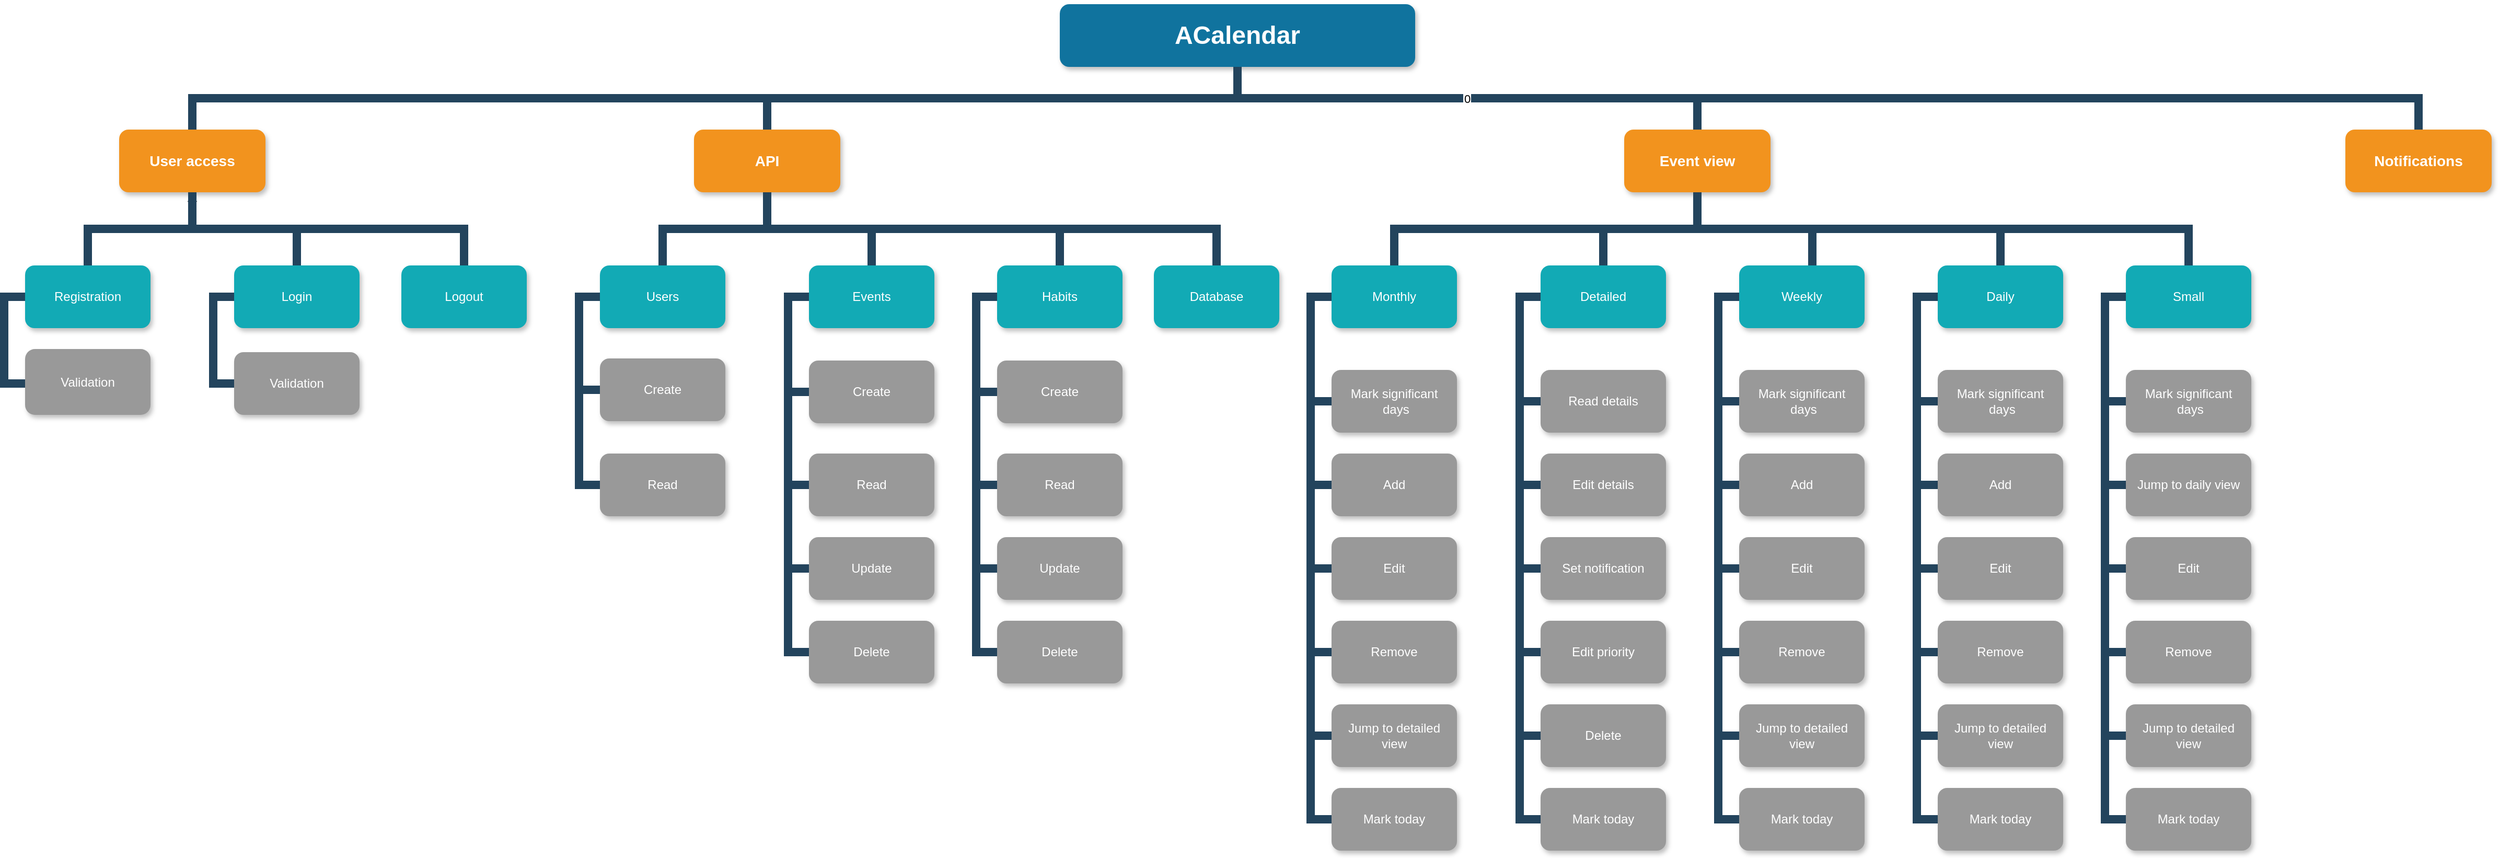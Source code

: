 <mxfile version="15.3.1" type="github">
  <diagram name="Page-1" id="64c3da0e-402f-94eb-ee01-a36477274f13">
    <mxGraphModel dx="3683" dy="1094" grid="1" gridSize="10" guides="1" tooltips="1" connect="1" arrows="1" fold="1" page="1" pageScale="1" pageWidth="1169" pageHeight="826" background="none" math="0" shadow="0">
      <root>
        <mxCell id="0" />
        <mxCell id="1" parent="0" />
        <mxCell id="2" value="ACalendar" style="whiteSpace=wrap;rounded=1;shadow=1;fillColor=#10739E;strokeColor=none;fontColor=#FFFFFF;fontStyle=1;fontSize=24" parent="1" vertex="1">
          <mxGeometry x="1000" y="50" width="340" height="60" as="geometry" />
        </mxCell>
        <mxCell id="3" value="User access" style="whiteSpace=wrap;rounded=1;fillColor=#F2931E;strokeColor=none;shadow=1;fontColor=#FFFFFF;fontStyle=1;fontSize=14" parent="1" vertex="1">
          <mxGeometry x="100" y="170.0" width="140" height="60" as="geometry" />
        </mxCell>
        <mxCell id="4" value="API" style="whiteSpace=wrap;rounded=1;fillColor=#F2931E;strokeColor=none;shadow=1;fontColor=#FFFFFF;fontStyle=1;fontSize=14" parent="1" vertex="1">
          <mxGeometry x="650" y="170.0" width="140" height="60" as="geometry" />
        </mxCell>
        <mxCell id="6" value="Notifications" style="whiteSpace=wrap;rounded=1;fillColor=#F2931E;strokeColor=none;shadow=1;fontColor=#FFFFFF;fontStyle=1;fontSize=14" parent="1" vertex="1">
          <mxGeometry x="2230" y="170.0" width="140" height="60" as="geometry" />
        </mxCell>
        <mxCell id="7" value="Event view" style="whiteSpace=wrap;rounded=1;fillColor=#F2931E;strokeColor=none;shadow=1;fontColor=#FFFFFF;fontStyle=1;fontSize=14" parent="1" vertex="1">
          <mxGeometry x="1540" y="170.0" width="140" height="60" as="geometry" />
        </mxCell>
        <mxCell id="10" value="Registration" style="whiteSpace=wrap;rounded=1;fillColor=#12AAB5;strokeColor=none;shadow=1;fontColor=#FFFFFF;" parent="1" vertex="1">
          <mxGeometry x="10" y="300.0" width="120" height="60" as="geometry" />
        </mxCell>
        <mxCell id="nAfZ405JJpA0r1wolxKX-299" value="" style="edgeStyle=orthogonalEdgeStyle;rounded=0;orthogonalLoop=1;jettySize=auto;html=1;" edge="1" parent="1" source="12" target="3">
          <mxGeometry relative="1" as="geometry" />
        </mxCell>
        <mxCell id="12" value="Login" style="whiteSpace=wrap;rounded=1;fillColor=#12AAB5;strokeColor=none;shadow=1;fontColor=#FFFFFF;" parent="1" vertex="1">
          <mxGeometry x="210" y="300.0" width="120" height="60" as="geometry" />
        </mxCell>
        <mxCell id="24" value="Validation" style="whiteSpace=wrap;rounded=1;fillColor=#999999;strokeColor=none;shadow=1;fontColor=#FFFFFF;fontStyle=0" parent="1" vertex="1">
          <mxGeometry x="10" y="380" width="120" height="63" as="geometry" />
        </mxCell>
        <mxCell id="38" value="Validation" style="whiteSpace=wrap;rounded=1;fillColor=#999999;strokeColor=none;shadow=1;fontColor=#FFFFFF;fontStyle=0" parent="1" vertex="1">
          <mxGeometry x="210.0" y="383.0" width="120" height="60" as="geometry" />
        </mxCell>
        <mxCell id="43" value="Users" style="whiteSpace=wrap;rounded=1;fillColor=#12AAB5;strokeColor=none;shadow=1;fontColor=#FFFFFF;" parent="1" vertex="1">
          <mxGeometry x="560.0" y="300.0" width="120" height="60" as="geometry" />
        </mxCell>
        <mxCell id="44" value="Events" style="whiteSpace=wrap;rounded=1;fillColor=#12AAB5;strokeColor=none;shadow=1;fontColor=#FFFFFF;" parent="1" vertex="1">
          <mxGeometry x="760.0" y="300.0" width="120" height="60" as="geometry" />
        </mxCell>
        <mxCell id="45" value="Create" style="whiteSpace=wrap;rounded=1;fillColor=#999999;strokeColor=none;shadow=1;fontColor=#FFFFFF;fontStyle=0" parent="1" vertex="1">
          <mxGeometry x="560.0" y="389.0" width="120" height="60" as="geometry" />
        </mxCell>
        <mxCell id="46" value="Read" style="whiteSpace=wrap;rounded=1;fillColor=#999999;strokeColor=none;shadow=1;fontColor=#FFFFFF;fontStyle=0" parent="1" vertex="1">
          <mxGeometry x="560.0" y="480.0" width="120" height="60" as="geometry" />
        </mxCell>
        <mxCell id="50" value="Create" style="whiteSpace=wrap;rounded=1;fillColor=#999999;strokeColor=none;shadow=1;fontColor=#FFFFFF;fontStyle=0" parent="1" vertex="1">
          <mxGeometry x="760.0" y="391.0" width="120" height="60" as="geometry" />
        </mxCell>
        <mxCell id="51" value="Read" style="whiteSpace=wrap;rounded=1;fillColor=#999999;strokeColor=none;shadow=1;fontColor=#FFFFFF;fontStyle=0" parent="1" vertex="1">
          <mxGeometry x="760.0" y="480.0" width="120" height="60" as="geometry" />
        </mxCell>
        <mxCell id="52" value="Update" style="whiteSpace=wrap;rounded=1;fillColor=#999999;strokeColor=none;shadow=1;fontColor=#FFFFFF;fontStyle=0" parent="1" vertex="1">
          <mxGeometry x="760.0" y="560.0" width="120" height="60" as="geometry" />
        </mxCell>
        <mxCell id="53" value="Delete" style="whiteSpace=wrap;rounded=1;fillColor=#999999;strokeColor=none;shadow=1;fontColor=#FFFFFF;fontStyle=0" parent="1" vertex="1">
          <mxGeometry x="760.0" y="640.0" width="120" height="60" as="geometry" />
        </mxCell>
        <mxCell id="103" value="" style="edgeStyle=elbowEdgeStyle;elbow=vertical;rounded=0;fontColor=#000000;endArrow=none;endFill=0;strokeWidth=8;strokeColor=#23445D;" parent="1" source="3" target="10" edge="1">
          <mxGeometry width="100" height="100" relative="1" as="geometry">
            <mxPoint x="-40" y="290" as="sourcePoint" />
            <mxPoint x="60" y="190" as="targetPoint" />
          </mxGeometry>
        </mxCell>
        <mxCell id="104" value="" style="edgeStyle=elbowEdgeStyle;elbow=vertical;rounded=0;fontColor=#000000;endArrow=none;endFill=0;strokeWidth=8;strokeColor=#23445D;" parent="1" source="3" target="12" edge="1">
          <mxGeometry width="100" height="100" relative="1" as="geometry">
            <mxPoint x="300" y="290" as="sourcePoint" />
            <mxPoint x="400" y="190" as="targetPoint" />
          </mxGeometry>
        </mxCell>
        <mxCell id="106" value="" style="edgeStyle=elbowEdgeStyle;elbow=horizontal;rounded=0;fontColor=#000000;endArrow=none;endFill=0;strokeWidth=8;strokeColor=#23445D;" parent="1" source="10" target="24" edge="1">
          <mxGeometry width="100" height="100" relative="1" as="geometry">
            <mxPoint x="20" y="340" as="sourcePoint" />
            <mxPoint x="20" y="440" as="targetPoint" />
            <Array as="points">
              <mxPoint x="-10" y="413" />
              <mxPoint x="-10" y="420" />
              <mxPoint x="-10" y="400" />
            </Array>
          </mxGeometry>
        </mxCell>
        <mxCell id="111" value="" style="edgeStyle=elbowEdgeStyle;elbow=horizontal;rounded=0;fontColor=#000000;endArrow=none;endFill=0;strokeWidth=8;strokeColor=#23445D;exitX=0;exitY=0.5;exitDx=0;exitDy=0;" parent="1" target="38" edge="1" source="12">
          <mxGeometry width="100" height="100" relative="1" as="geometry">
            <mxPoint x="200" y="330.0" as="sourcePoint" />
            <mxPoint x="200" y="430.0" as="targetPoint" />
            <Array as="points">
              <mxPoint x="190" y="380" />
            </Array>
          </mxGeometry>
        </mxCell>
        <mxCell id="116" value="" style="edgeStyle=elbowEdgeStyle;elbow=vertical;rounded=0;fontColor=#000000;endArrow=none;endFill=0;strokeWidth=8;strokeColor=#23445D;" parent="1" source="4" target="43" edge="1">
          <mxGeometry width="100" height="100" relative="1" as="geometry">
            <mxPoint x="360" y="240.0" as="sourcePoint" />
            <mxPoint x="260" y="310" as="targetPoint" />
          </mxGeometry>
        </mxCell>
        <mxCell id="117" value="" style="edgeStyle=elbowEdgeStyle;elbow=vertical;rounded=0;fontColor=#000000;endArrow=none;endFill=0;strokeWidth=8;strokeColor=#23445D;" parent="1" source="4" target="44" edge="1">
          <mxGeometry width="100" height="100" relative="1" as="geometry">
            <mxPoint x="360" y="240.0" as="sourcePoint" />
            <mxPoint x="460" y="310" as="targetPoint" />
          </mxGeometry>
        </mxCell>
        <mxCell id="118" value="" style="edgeStyle=elbowEdgeStyle;elbow=horizontal;rounded=0;fontColor=#000000;endArrow=none;endFill=0;strokeWidth=8;strokeColor=#23445D;" parent="1" source="43" target="45" edge="1">
          <mxGeometry width="100" height="100" relative="1" as="geometry">
            <mxPoint x="540" y="330.0" as="sourcePoint" />
            <mxPoint x="550.0" y="430" as="targetPoint" />
            <Array as="points">
              <mxPoint x="540" y="380" />
            </Array>
          </mxGeometry>
        </mxCell>
        <mxCell id="119" value="" style="edgeStyle=elbowEdgeStyle;elbow=horizontal;rounded=0;fontColor=#000000;endArrow=none;endFill=0;strokeWidth=8;strokeColor=#23445D;" parent="1" source="43" target="46" edge="1">
          <mxGeometry width="100" height="100" relative="1" as="geometry">
            <mxPoint x="550" y="330" as="sourcePoint" />
            <mxPoint x="550.0" y="510" as="targetPoint" />
            <Array as="points">
              <mxPoint x="540" y="420" />
            </Array>
          </mxGeometry>
        </mxCell>
        <mxCell id="123" value="" style="edgeStyle=elbowEdgeStyle;elbow=horizontal;rounded=0;fontColor=#000000;endArrow=none;endFill=0;strokeWidth=8;strokeColor=#23445D;" parent="1" source="44" target="50" edge="1">
          <mxGeometry width="100" height="100" relative="1" as="geometry">
            <mxPoint x="730" y="330.0" as="sourcePoint" />
            <mxPoint x="740.0" y="430" as="targetPoint" />
            <Array as="points">
              <mxPoint x="740" y="380" />
            </Array>
          </mxGeometry>
        </mxCell>
        <mxCell id="124" value="" style="edgeStyle=elbowEdgeStyle;elbow=horizontal;rounded=0;fontColor=#000000;endArrow=none;endFill=0;strokeWidth=8;strokeColor=#23445D;" parent="1" source="44" target="51" edge="1">
          <mxGeometry width="100" height="100" relative="1" as="geometry">
            <mxPoint x="740" y="330" as="sourcePoint" />
            <mxPoint x="740.0" y="510" as="targetPoint" />
            <Array as="points">
              <mxPoint x="740" y="420" />
            </Array>
          </mxGeometry>
        </mxCell>
        <mxCell id="126" value="" style="edgeStyle=elbowEdgeStyle;elbow=horizontal;rounded=0;fontColor=#000000;endArrow=none;endFill=0;strokeWidth=8;strokeColor=#23445D;" parent="1" source="44" target="53" edge="1">
          <mxGeometry width="100" height="100" relative="1" as="geometry">
            <mxPoint x="740" y="330" as="sourcePoint" />
            <mxPoint x="740" y="670" as="targetPoint" />
            <Array as="points">
              <mxPoint x="740" y="500" />
            </Array>
          </mxGeometry>
        </mxCell>
        <mxCell id="127" value="" style="edgeStyle=elbowEdgeStyle;elbow=horizontal;rounded=0;fontColor=#000000;endArrow=none;endFill=0;strokeWidth=8;strokeColor=#23445D;" parent="1" source="44" target="52" edge="1">
          <mxGeometry width="100" height="100" relative="1" as="geometry">
            <mxPoint x="740" y="330" as="sourcePoint" />
            <mxPoint x="740.0" y="590" as="targetPoint" />
            <Array as="points">
              <mxPoint x="740" y="470" />
            </Array>
          </mxGeometry>
        </mxCell>
        <mxCell id="155" value="Monthly" style="whiteSpace=wrap;rounded=1;fillColor=#12AAB5;strokeColor=none;shadow=1;fontColor=#FFFFFF;" parent="1" vertex="1">
          <mxGeometry x="1260.0" y="300.0" width="120" height="60" as="geometry" />
        </mxCell>
        <mxCell id="156" value="Detailed" style="whiteSpace=wrap;rounded=1;fillColor=#12AAB5;strokeColor=none;shadow=1;fontColor=#FFFFFF;" parent="1" vertex="1">
          <mxGeometry x="1460.0" y="300.0" width="120" height="60" as="geometry" />
        </mxCell>
        <mxCell id="157" value="Mark significant&#xa; days" style="whiteSpace=wrap;rounded=1;fillColor=#999999;strokeColor=none;shadow=1;fontColor=#FFFFFF;fontStyle=0" parent="1" vertex="1">
          <mxGeometry x="1260.0" y="400.0" width="120" height="60" as="geometry" />
        </mxCell>
        <mxCell id="158" value="Add" style="whiteSpace=wrap;rounded=1;fillColor=#999999;strokeColor=none;shadow=1;fontColor=#FFFFFF;fontStyle=0" parent="1" vertex="1">
          <mxGeometry x="1260" y="480.0" width="120" height="60" as="geometry" />
        </mxCell>
        <mxCell id="159" value="Edit" style="whiteSpace=wrap;rounded=1;fillColor=#999999;strokeColor=none;shadow=1;fontColor=#FFFFFF;fontStyle=0" parent="1" vertex="1">
          <mxGeometry x="1260.0" y="560.0" width="120" height="60" as="geometry" />
        </mxCell>
        <mxCell id="160" value="Remove" style="whiteSpace=wrap;rounded=1;fillColor=#999999;strokeColor=none;shadow=1;fontColor=#FFFFFF;fontStyle=0" parent="1" vertex="1">
          <mxGeometry x="1260" y="640.0" width="120" height="60" as="geometry" />
        </mxCell>
        <mxCell id="161" value="Jump to detailed &#xa;view" style="whiteSpace=wrap;rounded=1;fillColor=#999999;strokeColor=none;shadow=1;fontColor=#FFFFFF;fontStyle=0" parent="1" vertex="1">
          <mxGeometry x="1260" y="720.0" width="120" height="60" as="geometry" />
        </mxCell>
        <mxCell id="162" value="Read details" style="whiteSpace=wrap;rounded=1;fillColor=#999999;strokeColor=none;shadow=1;fontColor=#FFFFFF;fontStyle=0" parent="1" vertex="1">
          <mxGeometry x="1460.0" y="400.0" width="120" height="60" as="geometry" />
        </mxCell>
        <mxCell id="163" value="Edit details" style="whiteSpace=wrap;rounded=1;fillColor=#999999;strokeColor=none;shadow=1;fontColor=#FFFFFF;fontStyle=0" parent="1" vertex="1">
          <mxGeometry x="1460.0" y="480.0" width="120" height="60" as="geometry" />
        </mxCell>
        <mxCell id="164" value="Set notification" style="whiteSpace=wrap;rounded=1;fillColor=#999999;strokeColor=none;shadow=1;fontColor=#FFFFFF;fontStyle=0" parent="1" vertex="1">
          <mxGeometry x="1460.0" y="560.0" width="120" height="60" as="geometry" />
        </mxCell>
        <mxCell id="165" value="Edit priority" style="whiteSpace=wrap;rounded=1;fillColor=#999999;strokeColor=none;shadow=1;fontColor=#FFFFFF;fontStyle=0" parent="1" vertex="1">
          <mxGeometry x="1460.0" y="640.0" width="120" height="60" as="geometry" />
        </mxCell>
        <mxCell id="166" value="Delete" style="whiteSpace=wrap;rounded=1;fillColor=#999999;strokeColor=none;shadow=1;fontColor=#FFFFFF;fontStyle=0" parent="1" vertex="1">
          <mxGeometry x="1460.0" y="720.0" width="120" height="60" as="geometry" />
        </mxCell>
        <mxCell id="167" value="" style="edgeStyle=elbowEdgeStyle;elbow=horizontal;rounded=0;fontColor=#000000;endArrow=none;endFill=0;strokeWidth=8;strokeColor=#23445D;" parent="1" source="155" target="157" edge="1">
          <mxGeometry width="100" height="100" relative="1" as="geometry">
            <mxPoint x="1240" y="330.0" as="sourcePoint" />
            <mxPoint x="1250.0" y="430.0" as="targetPoint" />
            <Array as="points">
              <mxPoint x="1240" y="380.0" />
            </Array>
          </mxGeometry>
        </mxCell>
        <mxCell id="168" value="" style="edgeStyle=elbowEdgeStyle;elbow=horizontal;rounded=0;fontColor=#000000;endArrow=none;endFill=0;strokeWidth=8;strokeColor=#23445D;" parent="1" source="155" target="158" edge="1">
          <mxGeometry width="100" height="100" relative="1" as="geometry">
            <mxPoint x="1250" y="330.0" as="sourcePoint" />
            <mxPoint x="1250.0" y="510.0" as="targetPoint" />
            <Array as="points">
              <mxPoint x="1240" y="420.0" />
            </Array>
          </mxGeometry>
        </mxCell>
        <mxCell id="169" value="" style="edgeStyle=elbowEdgeStyle;elbow=horizontal;rounded=0;fontColor=#000000;endArrow=none;endFill=0;strokeWidth=8;strokeColor=#23445D;" parent="1" source="155" target="161" edge="1">
          <mxGeometry width="100" height="100" relative="1" as="geometry">
            <mxPoint x="1250" y="330.0" as="sourcePoint" />
            <mxPoint x="1250" y="750.0" as="targetPoint" />
            <Array as="points">
              <mxPoint x="1240" y="550.0" />
            </Array>
          </mxGeometry>
        </mxCell>
        <mxCell id="170" value="" style="edgeStyle=elbowEdgeStyle;elbow=horizontal;rounded=0;fontColor=#000000;endArrow=none;endFill=0;strokeWidth=8;strokeColor=#23445D;" parent="1" source="155" target="160" edge="1">
          <mxGeometry width="100" height="100" relative="1" as="geometry">
            <mxPoint x="1250" y="330.0" as="sourcePoint" />
            <mxPoint x="1250" y="670.0" as="targetPoint" />
            <Array as="points">
              <mxPoint x="1240" y="500.0" />
            </Array>
          </mxGeometry>
        </mxCell>
        <mxCell id="171" value="" style="edgeStyle=elbowEdgeStyle;elbow=horizontal;rounded=0;fontColor=#000000;endArrow=none;endFill=0;strokeWidth=8;strokeColor=#23445D;" parent="1" source="155" target="159" edge="1">
          <mxGeometry width="100" height="100" relative="1" as="geometry">
            <mxPoint x="1250" y="330.0" as="sourcePoint" />
            <mxPoint x="1250.0" y="590.0" as="targetPoint" />
            <Array as="points">
              <mxPoint x="1240" y="470.0" />
            </Array>
          </mxGeometry>
        </mxCell>
        <mxCell id="172" value="" style="edgeStyle=elbowEdgeStyle;elbow=horizontal;rounded=0;fontColor=#000000;endArrow=none;endFill=0;strokeWidth=8;strokeColor=#23445D;" parent="1" source="156" target="162" edge="1">
          <mxGeometry width="100" height="100" relative="1" as="geometry">
            <mxPoint x="1430" y="330.0" as="sourcePoint" />
            <mxPoint x="1440.0" y="430.0" as="targetPoint" />
            <Array as="points">
              <mxPoint x="1440" y="380.0" />
            </Array>
          </mxGeometry>
        </mxCell>
        <mxCell id="173" value="" style="edgeStyle=elbowEdgeStyle;elbow=horizontal;rounded=0;fontColor=#000000;endArrow=none;endFill=0;strokeWidth=8;strokeColor=#23445D;" parent="1" source="156" target="163" edge="1">
          <mxGeometry width="100" height="100" relative="1" as="geometry">
            <mxPoint x="1440" y="330.0" as="sourcePoint" />
            <mxPoint x="1440.0" y="510.0" as="targetPoint" />
            <Array as="points">
              <mxPoint x="1440" y="420.0" />
            </Array>
          </mxGeometry>
        </mxCell>
        <mxCell id="174" value="" style="edgeStyle=elbowEdgeStyle;elbow=horizontal;rounded=0;fontColor=#000000;endArrow=none;endFill=0;strokeWidth=8;strokeColor=#23445D;" parent="1" source="156" target="166" edge="1">
          <mxGeometry width="100" height="100" relative="1" as="geometry">
            <mxPoint x="1440" y="330.0" as="sourcePoint" />
            <mxPoint x="1440" y="750.0" as="targetPoint" />
            <Array as="points">
              <mxPoint x="1440" y="540.0" />
            </Array>
          </mxGeometry>
        </mxCell>
        <mxCell id="175" value="" style="edgeStyle=elbowEdgeStyle;elbow=horizontal;rounded=0;fontColor=#000000;endArrow=none;endFill=0;strokeWidth=8;strokeColor=#23445D;" parent="1" source="156" target="165" edge="1">
          <mxGeometry width="100" height="100" relative="1" as="geometry">
            <mxPoint x="1440" y="330.0" as="sourcePoint" />
            <mxPoint x="1440" y="670.0" as="targetPoint" />
            <Array as="points">
              <mxPoint x="1440" y="500.0" />
            </Array>
          </mxGeometry>
        </mxCell>
        <mxCell id="176" value="" style="edgeStyle=elbowEdgeStyle;elbow=horizontal;rounded=0;fontColor=#000000;endArrow=none;endFill=0;strokeWidth=8;strokeColor=#23445D;" parent="1" source="156" target="164" edge="1">
          <mxGeometry width="100" height="100" relative="1" as="geometry">
            <mxPoint x="1440" y="330.0" as="sourcePoint" />
            <mxPoint x="1440.0" y="590.0" as="targetPoint" />
            <Array as="points">
              <mxPoint x="1440" y="470.0" />
            </Array>
          </mxGeometry>
        </mxCell>
        <mxCell id="223" value="" style="edgeStyle=elbowEdgeStyle;elbow=vertical;rounded=0;fontColor=#000000;endArrow=none;endFill=0;strokeWidth=8;strokeColor=#23445D;" parent="1" source="7" target="155" edge="1">
          <mxGeometry width="100" height="100" relative="1" as="geometry">
            <mxPoint x="1420" y="300" as="sourcePoint" />
            <mxPoint x="1320" y="190" as="targetPoint" />
          </mxGeometry>
        </mxCell>
        <mxCell id="224" value="" style="edgeStyle=elbowEdgeStyle;elbow=vertical;rounded=0;fontColor=#000000;endArrow=none;endFill=0;strokeWidth=8;strokeColor=#23445D;" parent="1" source="7" target="156" edge="1">
          <mxGeometry width="100" height="100" relative="1" as="geometry">
            <mxPoint x="1510" y="290" as="sourcePoint" />
            <mxPoint x="1610" y="190" as="targetPoint" />
          </mxGeometry>
        </mxCell>
        <mxCell id="229" value="" style="edgeStyle=elbowEdgeStyle;elbow=vertical;rounded=0;fontColor=#000000;endArrow=none;endFill=0;strokeWidth=8;strokeColor=#23445D;" parent="1" source="2" target="3" edge="1">
          <mxGeometry width="100" height="100" relative="1" as="geometry">
            <mxPoint x="540" y="140" as="sourcePoint" />
            <mxPoint x="640" y="40" as="targetPoint" />
          </mxGeometry>
        </mxCell>
        <mxCell id="230" value="" style="edgeStyle=elbowEdgeStyle;elbow=vertical;rounded=0;fontColor=#000000;endArrow=none;endFill=0;strokeWidth=8;strokeColor=#23445D;" parent="1" source="2" target="4" edge="1">
          <mxGeometry width="100" height="100" relative="1" as="geometry">
            <mxPoint x="550" y="150" as="sourcePoint" />
            <mxPoint x="650" y="50" as="targetPoint" />
          </mxGeometry>
        </mxCell>
        <mxCell id="231" value="" style="edgeStyle=elbowEdgeStyle;elbow=vertical;rounded=0;fontColor=#000000;endArrow=none;endFill=0;strokeWidth=8;strokeColor=#23445D;" parent="1" source="2" target="6" edge="1">
          <mxGeometry width="100" height="100" relative="1" as="geometry">
            <mxPoint x="560" y="160" as="sourcePoint" />
            <mxPoint x="660" y="60" as="targetPoint" />
          </mxGeometry>
        </mxCell>
        <mxCell id="232" value="0" style="edgeStyle=elbowEdgeStyle;elbow=vertical;rounded=0;fontColor=#000000;endArrow=none;endFill=0;strokeWidth=8;strokeColor=#23445D;" parent="1" source="2" target="7" edge="1">
          <mxGeometry width="100" height="100" relative="1" as="geometry">
            <mxPoint x="570" y="170" as="sourcePoint" />
            <mxPoint x="670" y="70" as="targetPoint" />
          </mxGeometry>
        </mxCell>
        <mxCell id="nAfZ405JJpA0r1wolxKX-248" value="Database" style="whiteSpace=wrap;rounded=1;fillColor=#12AAB5;strokeColor=none;shadow=1;fontColor=#FFFFFF;" vertex="1" parent="1">
          <mxGeometry x="1090.0" y="300.0" width="120" height="60" as="geometry" />
        </mxCell>
        <mxCell id="nAfZ405JJpA0r1wolxKX-250" value="" style="edgeStyle=elbowEdgeStyle;elbow=horizontal;rounded=0;fontColor=#000000;endArrow=none;endFill=0;strokeWidth=8;strokeColor=#23445D;" edge="1" source="nAfZ405JJpA0r1wolxKX-260" target="nAfZ405JJpA0r1wolxKX-259" parent="1">
          <mxGeometry width="100" height="100" relative="1" as="geometry">
            <mxPoint x="1630" y="330.0" as="sourcePoint" />
            <mxPoint x="1640.0" y="430.0" as="targetPoint" />
            <Array as="points">
              <mxPoint x="1630" y="380.0" />
            </Array>
          </mxGeometry>
        </mxCell>
        <mxCell id="nAfZ405JJpA0r1wolxKX-251" value="" style="edgeStyle=elbowEdgeStyle;elbow=horizontal;rounded=0;fontColor=#000000;endArrow=none;endFill=0;strokeWidth=8;strokeColor=#23445D;" edge="1" source="nAfZ405JJpA0r1wolxKX-260" target="nAfZ405JJpA0r1wolxKX-258" parent="1">
          <mxGeometry width="100" height="100" relative="1" as="geometry">
            <mxPoint x="1640" y="330.0" as="sourcePoint" />
            <mxPoint x="1640.0" y="510" as="targetPoint" />
            <Array as="points">
              <mxPoint x="1630" y="420.0" />
            </Array>
          </mxGeometry>
        </mxCell>
        <mxCell id="nAfZ405JJpA0r1wolxKX-252" value="" style="edgeStyle=elbowEdgeStyle;elbow=horizontal;rounded=0;fontColor=#000000;endArrow=none;endFill=0;strokeWidth=8;strokeColor=#23445D;" edge="1" source="nAfZ405JJpA0r1wolxKX-260" target="nAfZ405JJpA0r1wolxKX-255" parent="1">
          <mxGeometry width="100" height="100" relative="1" as="geometry">
            <mxPoint x="1640" y="330.0" as="sourcePoint" />
            <mxPoint x="1640" y="750" as="targetPoint" />
            <Array as="points">
              <mxPoint x="1630" y="550" />
            </Array>
          </mxGeometry>
        </mxCell>
        <mxCell id="nAfZ405JJpA0r1wolxKX-253" value="" style="edgeStyle=elbowEdgeStyle;elbow=horizontal;rounded=0;fontColor=#000000;endArrow=none;endFill=0;strokeWidth=8;strokeColor=#23445D;" edge="1" source="nAfZ405JJpA0r1wolxKX-260" target="nAfZ405JJpA0r1wolxKX-256" parent="1">
          <mxGeometry width="100" height="100" relative="1" as="geometry">
            <mxPoint x="1640" y="330.0" as="sourcePoint" />
            <mxPoint x="1640" y="670" as="targetPoint" />
            <Array as="points">
              <mxPoint x="1630" y="500" />
            </Array>
          </mxGeometry>
        </mxCell>
        <mxCell id="nAfZ405JJpA0r1wolxKX-254" value="" style="edgeStyle=elbowEdgeStyle;elbow=horizontal;rounded=0;fontColor=#000000;endArrow=none;endFill=0;strokeWidth=8;strokeColor=#23445D;" edge="1" source="nAfZ405JJpA0r1wolxKX-260" target="nAfZ405JJpA0r1wolxKX-257" parent="1">
          <mxGeometry width="100" height="100" relative="1" as="geometry">
            <mxPoint x="1640" y="330.0" as="sourcePoint" />
            <mxPoint x="1640.0" y="590" as="targetPoint" />
            <Array as="points">
              <mxPoint x="1630" y="470.0" />
            </Array>
          </mxGeometry>
        </mxCell>
        <mxCell id="nAfZ405JJpA0r1wolxKX-255" value="Jump to detailed &#xa;view" style="whiteSpace=wrap;rounded=1;fillColor=#999999;strokeColor=none;shadow=1;fontColor=#FFFFFF;fontStyle=0" vertex="1" parent="1">
          <mxGeometry x="1650" y="720.0" width="120" height="60" as="geometry" />
        </mxCell>
        <mxCell id="nAfZ405JJpA0r1wolxKX-256" value="Remove" style="whiteSpace=wrap;rounded=1;fillColor=#999999;strokeColor=none;shadow=1;fontColor=#FFFFFF;fontStyle=0" vertex="1" parent="1">
          <mxGeometry x="1650" y="640.0" width="120" height="60" as="geometry" />
        </mxCell>
        <mxCell id="nAfZ405JJpA0r1wolxKX-257" value="Edit" style="whiteSpace=wrap;rounded=1;fillColor=#999999;strokeColor=none;shadow=1;fontColor=#FFFFFF;fontStyle=0" vertex="1" parent="1">
          <mxGeometry x="1650.0" y="560.0" width="120" height="60" as="geometry" />
        </mxCell>
        <mxCell id="nAfZ405JJpA0r1wolxKX-258" value="Add" style="whiteSpace=wrap;rounded=1;fillColor=#999999;strokeColor=none;shadow=1;fontColor=#FFFFFF;fontStyle=0" vertex="1" parent="1">
          <mxGeometry x="1650" y="480.0" width="120" height="60" as="geometry" />
        </mxCell>
        <mxCell id="nAfZ405JJpA0r1wolxKX-259" value="Mark significant&#xa; days" style="whiteSpace=wrap;rounded=1;fillColor=#999999;strokeColor=none;shadow=1;fontColor=#FFFFFF;fontStyle=0" vertex="1" parent="1">
          <mxGeometry x="1650.0" y="400.0" width="120" height="60" as="geometry" />
        </mxCell>
        <mxCell id="nAfZ405JJpA0r1wolxKX-260" value="Weekly" style="whiteSpace=wrap;rounded=1;fillColor=#12AAB5;strokeColor=none;shadow=1;fontColor=#FFFFFF;" vertex="1" parent="1">
          <mxGeometry x="1650.0" y="300.0" width="120" height="60" as="geometry" />
        </mxCell>
        <mxCell id="nAfZ405JJpA0r1wolxKX-261" value="" style="edgeStyle=elbowEdgeStyle;elbow=vertical;rounded=0;fontColor=#000000;endArrow=none;endFill=0;strokeWidth=8;strokeColor=#23445D;" edge="1" parent="1">
          <mxGeometry width="100" height="100" relative="1" as="geometry">
            <mxPoint x="1510" y="265" as="sourcePoint" />
            <mxPoint x="1720" y="300.0" as="targetPoint" />
            <Array as="points">
              <mxPoint x="1630" y="265" />
            </Array>
          </mxGeometry>
        </mxCell>
        <mxCell id="nAfZ405JJpA0r1wolxKX-263" value="" style="edgeStyle=elbowEdgeStyle;elbow=horizontal;rounded=0;fontColor=#000000;endArrow=none;endFill=0;strokeWidth=8;strokeColor=#23445D;" edge="1" parent="1" source="nAfZ405JJpA0r1wolxKX-273" target="nAfZ405JJpA0r1wolxKX-272">
          <mxGeometry width="100" height="100" relative="1" as="geometry">
            <mxPoint x="1820" y="330.0" as="sourcePoint" />
            <mxPoint x="1830.0" y="430.0" as="targetPoint" />
            <Array as="points">
              <mxPoint x="1820" y="380.0" />
            </Array>
          </mxGeometry>
        </mxCell>
        <mxCell id="nAfZ405JJpA0r1wolxKX-264" value="" style="edgeStyle=elbowEdgeStyle;elbow=horizontal;rounded=0;fontColor=#000000;endArrow=none;endFill=0;strokeWidth=8;strokeColor=#23445D;" edge="1" parent="1" source="nAfZ405JJpA0r1wolxKX-273" target="nAfZ405JJpA0r1wolxKX-271">
          <mxGeometry width="100" height="100" relative="1" as="geometry">
            <mxPoint x="1830" y="330.0" as="sourcePoint" />
            <mxPoint x="1830" y="510" as="targetPoint" />
            <Array as="points">
              <mxPoint x="1820" y="420.0" />
            </Array>
          </mxGeometry>
        </mxCell>
        <mxCell id="nAfZ405JJpA0r1wolxKX-265" value="" style="edgeStyle=elbowEdgeStyle;elbow=horizontal;rounded=0;fontColor=#000000;endArrow=none;endFill=0;strokeWidth=8;strokeColor=#23445D;" edge="1" parent="1" source="nAfZ405JJpA0r1wolxKX-273" target="nAfZ405JJpA0r1wolxKX-268">
          <mxGeometry width="100" height="100" relative="1" as="geometry">
            <mxPoint x="1830" y="330.0" as="sourcePoint" />
            <mxPoint x="1830" y="750" as="targetPoint" />
            <Array as="points">
              <mxPoint x="1820" y="550" />
            </Array>
          </mxGeometry>
        </mxCell>
        <mxCell id="nAfZ405JJpA0r1wolxKX-266" value="" style="edgeStyle=elbowEdgeStyle;elbow=horizontal;rounded=0;fontColor=#000000;endArrow=none;endFill=0;strokeWidth=8;strokeColor=#23445D;" edge="1" parent="1" source="nAfZ405JJpA0r1wolxKX-273" target="nAfZ405JJpA0r1wolxKX-269">
          <mxGeometry width="100" height="100" relative="1" as="geometry">
            <mxPoint x="1830" y="330.0" as="sourcePoint" />
            <mxPoint x="1830" y="670" as="targetPoint" />
            <Array as="points">
              <mxPoint x="1820" y="500" />
            </Array>
          </mxGeometry>
        </mxCell>
        <mxCell id="nAfZ405JJpA0r1wolxKX-267" value="" style="edgeStyle=elbowEdgeStyle;elbow=horizontal;rounded=0;fontColor=#000000;endArrow=none;endFill=0;strokeWidth=8;strokeColor=#23445D;" edge="1" parent="1" source="nAfZ405JJpA0r1wolxKX-273" target="nAfZ405JJpA0r1wolxKX-270">
          <mxGeometry width="100" height="100" relative="1" as="geometry">
            <mxPoint x="1830" y="330.0" as="sourcePoint" />
            <mxPoint x="1830" y="590" as="targetPoint" />
            <Array as="points">
              <mxPoint x="1820" y="470.0" />
            </Array>
          </mxGeometry>
        </mxCell>
        <mxCell id="nAfZ405JJpA0r1wolxKX-268" value="Jump to detailed &#xa;view" style="whiteSpace=wrap;rounded=1;fillColor=#999999;strokeColor=none;shadow=1;fontColor=#FFFFFF;fontStyle=0" vertex="1" parent="1">
          <mxGeometry x="1840" y="720.0" width="120" height="60" as="geometry" />
        </mxCell>
        <mxCell id="nAfZ405JJpA0r1wolxKX-269" value="Remove" style="whiteSpace=wrap;rounded=1;fillColor=#999999;strokeColor=none;shadow=1;fontColor=#FFFFFF;fontStyle=0" vertex="1" parent="1">
          <mxGeometry x="1840" y="640.0" width="120" height="60" as="geometry" />
        </mxCell>
        <mxCell id="nAfZ405JJpA0r1wolxKX-270" value="Edit" style="whiteSpace=wrap;rounded=1;fillColor=#999999;strokeColor=none;shadow=1;fontColor=#FFFFFF;fontStyle=0" vertex="1" parent="1">
          <mxGeometry x="1840" y="560.0" width="120" height="60" as="geometry" />
        </mxCell>
        <mxCell id="nAfZ405JJpA0r1wolxKX-271" value="Add" style="whiteSpace=wrap;rounded=1;fillColor=#999999;strokeColor=none;shadow=1;fontColor=#FFFFFF;fontStyle=0" vertex="1" parent="1">
          <mxGeometry x="1840" y="480.0" width="120" height="60" as="geometry" />
        </mxCell>
        <mxCell id="nAfZ405JJpA0r1wolxKX-272" value="Mark significant&#xa; days" style="whiteSpace=wrap;rounded=1;fillColor=#999999;strokeColor=none;shadow=1;fontColor=#FFFFFF;fontStyle=0" vertex="1" parent="1">
          <mxGeometry x="1840" y="400.0" width="120" height="60" as="geometry" />
        </mxCell>
        <mxCell id="nAfZ405JJpA0r1wolxKX-273" value="Daily" style="whiteSpace=wrap;rounded=1;fillColor=#12AAB5;strokeColor=none;shadow=1;fontColor=#FFFFFF;" vertex="1" parent="1">
          <mxGeometry x="1840" y="300.0" width="120" height="60" as="geometry" />
        </mxCell>
        <mxCell id="nAfZ405JJpA0r1wolxKX-274" value="" style="edgeStyle=elbowEdgeStyle;elbow=vertical;rounded=0;fontColor=#000000;endArrow=none;endFill=0;strokeWidth=8;strokeColor=#23445D;" edge="1" parent="1">
          <mxGeometry width="100" height="100" relative="1" as="geometry">
            <mxPoint x="1690" y="265" as="sourcePoint" />
            <mxPoint x="1900" y="300.0" as="targetPoint" />
            <Array as="points">
              <mxPoint x="1810" y="265" />
            </Array>
          </mxGeometry>
        </mxCell>
        <mxCell id="nAfZ405JJpA0r1wolxKX-278" value="" style="edgeStyle=elbowEdgeStyle;elbow=vertical;rounded=0;fontColor=#000000;endArrow=none;endFill=0;strokeWidth=8;strokeColor=#23445D;" edge="1" parent="1">
          <mxGeometry width="100" height="100" relative="1" as="geometry">
            <mxPoint x="810" y="265" as="sourcePoint" />
            <mxPoint x="1150" y="300" as="targetPoint" />
            <Array as="points">
              <mxPoint x="1070" y="265" />
            </Array>
          </mxGeometry>
        </mxCell>
        <mxCell id="nAfZ405JJpA0r1wolxKX-287" value="Habits" style="whiteSpace=wrap;rounded=1;fillColor=#12AAB5;strokeColor=none;shadow=1;fontColor=#FFFFFF;" vertex="1" parent="1">
          <mxGeometry x="940.0" y="300.0" width="120" height="60" as="geometry" />
        </mxCell>
        <mxCell id="nAfZ405JJpA0r1wolxKX-288" value="Create" style="whiteSpace=wrap;rounded=1;fillColor=#999999;strokeColor=none;shadow=1;fontColor=#FFFFFF;fontStyle=0" vertex="1" parent="1">
          <mxGeometry x="940.0" y="391.0" width="120" height="60" as="geometry" />
        </mxCell>
        <mxCell id="nAfZ405JJpA0r1wolxKX-289" value="Read" style="whiteSpace=wrap;rounded=1;fillColor=#999999;strokeColor=none;shadow=1;fontColor=#FFFFFF;fontStyle=0" vertex="1" parent="1">
          <mxGeometry x="940.0" y="480.0" width="120" height="60" as="geometry" />
        </mxCell>
        <mxCell id="nAfZ405JJpA0r1wolxKX-290" value="Update" style="whiteSpace=wrap;rounded=1;fillColor=#999999;strokeColor=none;shadow=1;fontColor=#FFFFFF;fontStyle=0" vertex="1" parent="1">
          <mxGeometry x="940.0" y="560.0" width="120" height="60" as="geometry" />
        </mxCell>
        <mxCell id="nAfZ405JJpA0r1wolxKX-291" value="Delete" style="whiteSpace=wrap;rounded=1;fillColor=#999999;strokeColor=none;shadow=1;fontColor=#FFFFFF;fontStyle=0" vertex="1" parent="1">
          <mxGeometry x="940.0" y="640.0" width="120" height="60" as="geometry" />
        </mxCell>
        <mxCell id="nAfZ405JJpA0r1wolxKX-292" value="" style="edgeStyle=elbowEdgeStyle;elbow=horizontal;rounded=0;fontColor=#000000;endArrow=none;endFill=0;strokeWidth=8;strokeColor=#23445D;" edge="1" parent="1" source="nAfZ405JJpA0r1wolxKX-287" target="nAfZ405JJpA0r1wolxKX-288">
          <mxGeometry width="100" height="100" relative="1" as="geometry">
            <mxPoint x="910" y="330.0" as="sourcePoint" />
            <mxPoint x="920.0" y="430" as="targetPoint" />
            <Array as="points">
              <mxPoint x="920" y="380" />
            </Array>
          </mxGeometry>
        </mxCell>
        <mxCell id="nAfZ405JJpA0r1wolxKX-293" value="" style="edgeStyle=elbowEdgeStyle;elbow=horizontal;rounded=0;fontColor=#000000;endArrow=none;endFill=0;strokeWidth=8;strokeColor=#23445D;" edge="1" parent="1" source="nAfZ405JJpA0r1wolxKX-287" target="nAfZ405JJpA0r1wolxKX-289">
          <mxGeometry width="100" height="100" relative="1" as="geometry">
            <mxPoint x="920" y="330" as="sourcePoint" />
            <mxPoint x="920.0" y="510" as="targetPoint" />
            <Array as="points">
              <mxPoint x="920" y="420" />
            </Array>
          </mxGeometry>
        </mxCell>
        <mxCell id="nAfZ405JJpA0r1wolxKX-294" value="" style="edgeStyle=elbowEdgeStyle;elbow=horizontal;rounded=0;fontColor=#000000;endArrow=none;endFill=0;strokeWidth=8;strokeColor=#23445D;" edge="1" parent="1" source="nAfZ405JJpA0r1wolxKX-287" target="nAfZ405JJpA0r1wolxKX-291">
          <mxGeometry width="100" height="100" relative="1" as="geometry">
            <mxPoint x="920" y="330" as="sourcePoint" />
            <mxPoint x="920" y="670" as="targetPoint" />
            <Array as="points">
              <mxPoint x="920" y="500" />
            </Array>
          </mxGeometry>
        </mxCell>
        <mxCell id="nAfZ405JJpA0r1wolxKX-295" value="" style="edgeStyle=elbowEdgeStyle;elbow=horizontal;rounded=0;fontColor=#000000;endArrow=none;endFill=0;strokeWidth=8;strokeColor=#23445D;" edge="1" parent="1" source="nAfZ405JJpA0r1wolxKX-287" target="nAfZ405JJpA0r1wolxKX-290">
          <mxGeometry width="100" height="100" relative="1" as="geometry">
            <mxPoint x="920" y="330" as="sourcePoint" />
            <mxPoint x="920.0" y="590" as="targetPoint" />
            <Array as="points">
              <mxPoint x="920" y="470" />
            </Array>
          </mxGeometry>
        </mxCell>
        <mxCell id="nAfZ405JJpA0r1wolxKX-297" value="" style="edgeStyle=elbowEdgeStyle;elbow=vertical;rounded=0;fontColor=#000000;endArrow=none;endFill=0;strokeWidth=8;strokeColor=#23445D;" edge="1" parent="1">
          <mxGeometry width="100" height="100" relative="1" as="geometry">
            <mxPoint x="660" y="265" as="sourcePoint" />
            <mxPoint x="1000" y="300" as="targetPoint" />
            <Array as="points">
              <mxPoint x="920" y="265" />
            </Array>
          </mxGeometry>
        </mxCell>
        <mxCell id="nAfZ405JJpA0r1wolxKX-298" value="Logout" style="whiteSpace=wrap;rounded=1;fillColor=#12AAB5;strokeColor=none;shadow=1;fontColor=#FFFFFF;" vertex="1" parent="1">
          <mxGeometry x="370" y="300.0" width="120" height="60" as="geometry" />
        </mxCell>
        <mxCell id="nAfZ405JJpA0r1wolxKX-300" value="" style="edgeStyle=elbowEdgeStyle;elbow=vertical;rounded=0;fontColor=#000000;endArrow=none;endFill=0;strokeWidth=8;strokeColor=#23445D;" edge="1" parent="1">
          <mxGeometry width="100" height="100" relative="1" as="geometry">
            <mxPoint x="240" y="265" as="sourcePoint" />
            <mxPoint x="430" y="300" as="targetPoint" />
            <Array as="points">
              <mxPoint x="360" y="265" />
            </Array>
          </mxGeometry>
        </mxCell>
        <mxCell id="nAfZ405JJpA0r1wolxKX-313" value="" style="edgeStyle=elbowEdgeStyle;elbow=horizontal;rounded=0;fontColor=#000000;endArrow=none;endFill=0;strokeWidth=8;strokeColor=#23445D;" edge="1" parent="1" source="nAfZ405JJpA0r1wolxKX-323" target="nAfZ405JJpA0r1wolxKX-322">
          <mxGeometry width="100" height="100" relative="1" as="geometry">
            <mxPoint x="2000" y="330.0" as="sourcePoint" />
            <mxPoint x="2010.0" y="430.0" as="targetPoint" />
            <Array as="points">
              <mxPoint x="2000" y="380.0" />
            </Array>
          </mxGeometry>
        </mxCell>
        <mxCell id="nAfZ405JJpA0r1wolxKX-314" value="" style="edgeStyle=elbowEdgeStyle;elbow=horizontal;rounded=0;fontColor=#000000;endArrow=none;endFill=0;strokeWidth=8;strokeColor=#23445D;" edge="1" parent="1" source="nAfZ405JJpA0r1wolxKX-323" target="nAfZ405JJpA0r1wolxKX-321">
          <mxGeometry width="100" height="100" relative="1" as="geometry">
            <mxPoint x="2010" y="330.0" as="sourcePoint" />
            <mxPoint x="2010" y="510" as="targetPoint" />
            <Array as="points">
              <mxPoint x="2000" y="420.0" />
            </Array>
          </mxGeometry>
        </mxCell>
        <mxCell id="nAfZ405JJpA0r1wolxKX-315" value="" style="edgeStyle=elbowEdgeStyle;elbow=horizontal;rounded=0;fontColor=#000000;endArrow=none;endFill=0;strokeWidth=8;strokeColor=#23445D;" edge="1" parent="1" source="nAfZ405JJpA0r1wolxKX-323" target="nAfZ405JJpA0r1wolxKX-318">
          <mxGeometry width="100" height="100" relative="1" as="geometry">
            <mxPoint x="2010" y="330.0" as="sourcePoint" />
            <mxPoint x="2010" y="750" as="targetPoint" />
            <Array as="points">
              <mxPoint x="2000" y="550" />
            </Array>
          </mxGeometry>
        </mxCell>
        <mxCell id="nAfZ405JJpA0r1wolxKX-316" value="" style="edgeStyle=elbowEdgeStyle;elbow=horizontal;rounded=0;fontColor=#000000;endArrow=none;endFill=0;strokeWidth=8;strokeColor=#23445D;" edge="1" parent="1" source="nAfZ405JJpA0r1wolxKX-323" target="nAfZ405JJpA0r1wolxKX-319">
          <mxGeometry width="100" height="100" relative="1" as="geometry">
            <mxPoint x="2010" y="330.0" as="sourcePoint" />
            <mxPoint x="2010" y="670" as="targetPoint" />
            <Array as="points">
              <mxPoint x="2000" y="500" />
            </Array>
          </mxGeometry>
        </mxCell>
        <mxCell id="nAfZ405JJpA0r1wolxKX-317" value="" style="edgeStyle=elbowEdgeStyle;elbow=horizontal;rounded=0;fontColor=#000000;endArrow=none;endFill=0;strokeWidth=8;strokeColor=#23445D;" edge="1" parent="1" source="nAfZ405JJpA0r1wolxKX-323" target="nAfZ405JJpA0r1wolxKX-320">
          <mxGeometry width="100" height="100" relative="1" as="geometry">
            <mxPoint x="2010" y="330.0" as="sourcePoint" />
            <mxPoint x="2010" y="590" as="targetPoint" />
            <Array as="points">
              <mxPoint x="2000" y="470.0" />
            </Array>
          </mxGeometry>
        </mxCell>
        <mxCell id="nAfZ405JJpA0r1wolxKX-318" value="Jump to detailed &#xa;view" style="whiteSpace=wrap;rounded=1;fillColor=#999999;strokeColor=none;shadow=1;fontColor=#FFFFFF;fontStyle=0" vertex="1" parent="1">
          <mxGeometry x="2020" y="720.0" width="120" height="60" as="geometry" />
        </mxCell>
        <mxCell id="nAfZ405JJpA0r1wolxKX-319" value="Remove" style="whiteSpace=wrap;rounded=1;fillColor=#999999;strokeColor=none;shadow=1;fontColor=#FFFFFF;fontStyle=0" vertex="1" parent="1">
          <mxGeometry x="2020" y="640.0" width="120" height="60" as="geometry" />
        </mxCell>
        <mxCell id="nAfZ405JJpA0r1wolxKX-320" value="Edit" style="whiteSpace=wrap;rounded=1;fillColor=#999999;strokeColor=none;shadow=1;fontColor=#FFFFFF;fontStyle=0" vertex="1" parent="1">
          <mxGeometry x="2020" y="560.0" width="120" height="60" as="geometry" />
        </mxCell>
        <mxCell id="nAfZ405JJpA0r1wolxKX-321" value="Jump to daily view" style="whiteSpace=wrap;rounded=1;fillColor=#999999;strokeColor=none;shadow=1;fontColor=#FFFFFF;fontStyle=0" vertex="1" parent="1">
          <mxGeometry x="2020" y="480.0" width="120" height="60" as="geometry" />
        </mxCell>
        <mxCell id="nAfZ405JJpA0r1wolxKX-322" value="Mark significant&#xa; days" style="whiteSpace=wrap;rounded=1;fillColor=#999999;strokeColor=none;shadow=1;fontColor=#FFFFFF;fontStyle=0" vertex="1" parent="1">
          <mxGeometry x="2020" y="400.0" width="120" height="60" as="geometry" />
        </mxCell>
        <mxCell id="nAfZ405JJpA0r1wolxKX-323" value="Small" style="whiteSpace=wrap;rounded=1;fillColor=#12AAB5;strokeColor=none;shadow=1;fontColor=#FFFFFF;" vertex="1" parent="1">
          <mxGeometry x="2020" y="300.0" width="120" height="60" as="geometry" />
        </mxCell>
        <mxCell id="nAfZ405JJpA0r1wolxKX-324" value="" style="edgeStyle=elbowEdgeStyle;elbow=vertical;rounded=0;fontColor=#000000;endArrow=none;endFill=0;strokeWidth=8;strokeColor=#23445D;" edge="1" parent="1">
          <mxGeometry width="100" height="100" relative="1" as="geometry">
            <mxPoint x="1870" y="265" as="sourcePoint" />
            <mxPoint x="2080" y="300.0" as="targetPoint" />
            <Array as="points">
              <mxPoint x="1990" y="265" />
            </Array>
          </mxGeometry>
        </mxCell>
        <mxCell id="nAfZ405JJpA0r1wolxKX-325" value="Mark today" style="whiteSpace=wrap;rounded=1;fillColor=#999999;strokeColor=none;shadow=1;fontColor=#FFFFFF;fontStyle=0" vertex="1" parent="1">
          <mxGeometry x="1260" y="800.0" width="120" height="60" as="geometry" />
        </mxCell>
        <mxCell id="nAfZ405JJpA0r1wolxKX-327" value="" style="edgeStyle=elbowEdgeStyle;elbow=horizontal;rounded=0;fontColor=#000000;endArrow=none;endFill=0;strokeWidth=8;strokeColor=#23445D;" edge="1" parent="1">
          <mxGeometry width="100" height="100" relative="1" as="geometry">
            <mxPoint x="1260" y="750.0" as="sourcePoint" />
            <mxPoint x="1260" y="830" as="targetPoint" />
            <Array as="points">
              <mxPoint x="1240" y="800.0" />
            </Array>
          </mxGeometry>
        </mxCell>
        <mxCell id="nAfZ405JJpA0r1wolxKX-328" value="Mark today" style="whiteSpace=wrap;rounded=1;fillColor=#999999;strokeColor=none;shadow=1;fontColor=#FFFFFF;fontStyle=0" vertex="1" parent="1">
          <mxGeometry x="1460" y="800.0" width="120" height="60" as="geometry" />
        </mxCell>
        <mxCell id="nAfZ405JJpA0r1wolxKX-329" value="" style="edgeStyle=elbowEdgeStyle;elbow=horizontal;rounded=0;fontColor=#000000;endArrow=none;endFill=0;strokeWidth=8;strokeColor=#23445D;" edge="1" parent="1">
          <mxGeometry width="100" height="100" relative="1" as="geometry">
            <mxPoint x="1460" y="750.0" as="sourcePoint" />
            <mxPoint x="1460" y="830.0" as="targetPoint" />
            <Array as="points">
              <mxPoint x="1440" y="800.0" />
            </Array>
          </mxGeometry>
        </mxCell>
        <mxCell id="nAfZ405JJpA0r1wolxKX-330" value="Mark today" style="whiteSpace=wrap;rounded=1;fillColor=#999999;strokeColor=none;shadow=1;fontColor=#FFFFFF;fontStyle=0" vertex="1" parent="1">
          <mxGeometry x="1650" y="800.0" width="120" height="60" as="geometry" />
        </mxCell>
        <mxCell id="nAfZ405JJpA0r1wolxKX-331" value="" style="edgeStyle=elbowEdgeStyle;elbow=horizontal;rounded=0;fontColor=#000000;endArrow=none;endFill=0;strokeWidth=8;strokeColor=#23445D;" edge="1" parent="1">
          <mxGeometry width="100" height="100" relative="1" as="geometry">
            <mxPoint x="1650" y="750.0" as="sourcePoint" />
            <mxPoint x="1650" y="830.0" as="targetPoint" />
            <Array as="points">
              <mxPoint x="1630" y="800.0" />
            </Array>
          </mxGeometry>
        </mxCell>
        <mxCell id="nAfZ405JJpA0r1wolxKX-332" value="Mark today" style="whiteSpace=wrap;rounded=1;fillColor=#999999;strokeColor=none;shadow=1;fontColor=#FFFFFF;fontStyle=0" vertex="1" parent="1">
          <mxGeometry x="1840" y="800.0" width="120" height="60" as="geometry" />
        </mxCell>
        <mxCell id="nAfZ405JJpA0r1wolxKX-333" value="" style="edgeStyle=elbowEdgeStyle;elbow=horizontal;rounded=0;fontColor=#000000;endArrow=none;endFill=0;strokeWidth=8;strokeColor=#23445D;" edge="1" parent="1">
          <mxGeometry width="100" height="100" relative="1" as="geometry">
            <mxPoint x="1840" y="750.0" as="sourcePoint" />
            <mxPoint x="1840" y="830.0" as="targetPoint" />
            <Array as="points">
              <mxPoint x="1820" y="800.0" />
            </Array>
          </mxGeometry>
        </mxCell>
        <mxCell id="nAfZ405JJpA0r1wolxKX-334" value="Mark today" style="whiteSpace=wrap;rounded=1;fillColor=#999999;strokeColor=none;shadow=1;fontColor=#FFFFFF;fontStyle=0" vertex="1" parent="1">
          <mxGeometry x="2020" y="800.0" width="120" height="60" as="geometry" />
        </mxCell>
        <mxCell id="nAfZ405JJpA0r1wolxKX-335" value="" style="edgeStyle=elbowEdgeStyle;elbow=horizontal;rounded=0;fontColor=#000000;endArrow=none;endFill=0;strokeWidth=8;strokeColor=#23445D;" edge="1" parent="1">
          <mxGeometry width="100" height="100" relative="1" as="geometry">
            <mxPoint x="2020" y="750.0" as="sourcePoint" />
            <mxPoint x="2020" y="830.0" as="targetPoint" />
            <Array as="points">
              <mxPoint x="2000" y="800.0" />
            </Array>
          </mxGeometry>
        </mxCell>
      </root>
    </mxGraphModel>
  </diagram>
</mxfile>
